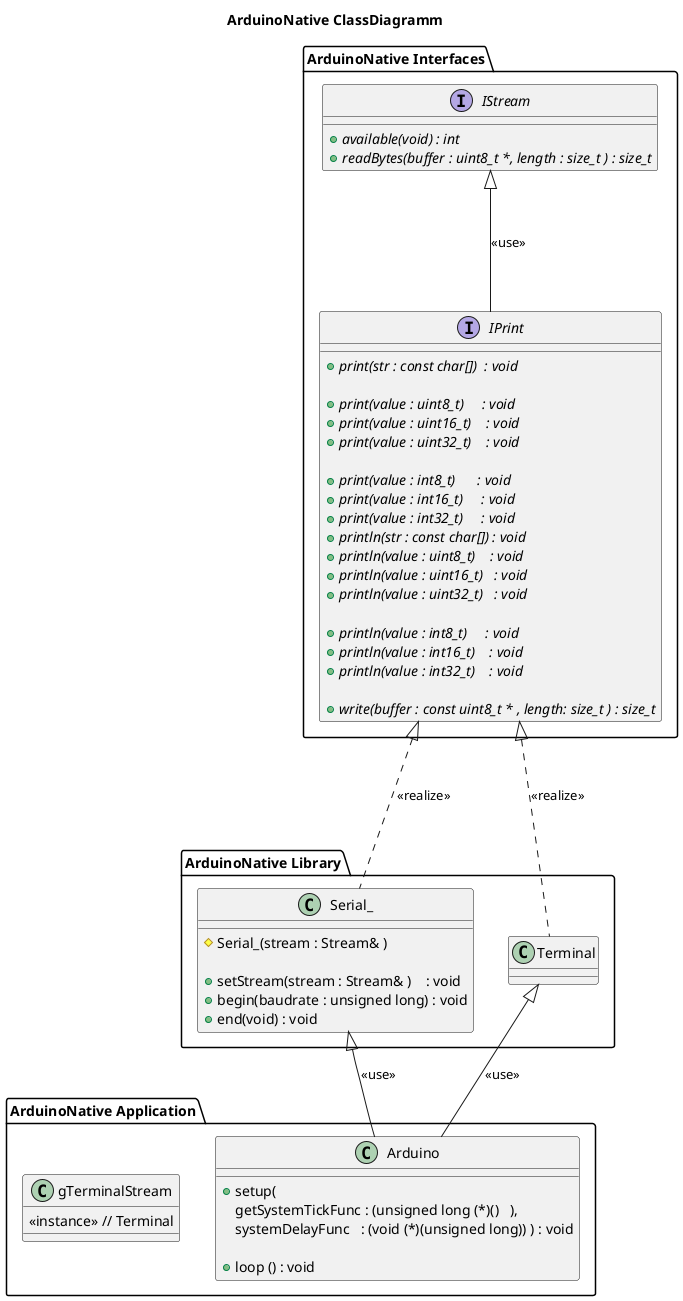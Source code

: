 @startuml ArduinoNative

title ArduinoNative ClassDiagramm

top to bottom direction
' --- left to right direction

'* output detailed or not : 0 == false *'
!$verbose = 0


package "ArduinoNative Interfaces" as Interfaces {

    interface "IPrint" as iPrint {
        + {abstract} print(str : const char[])  : void

        + {abstract} print(value : uint8_t)     : void
        + {abstract} print(value : uint16_t)    : void
        + {abstract} print(value : uint32_t)    : void

        + {abstract} print(value : int8_t)      : void
        + {abstract} print(value : int16_t)     : void
        + {abstract} print(value : int32_t)     : void
        '* with linefeed:  *'
        + {abstract} println(str : const char[]) : void
        + {abstract} println(value : uint8_t)    : void
        + {abstract} println(value : uint16_t)   : void
        + {abstract} println(value : uint32_t)   : void

        + {abstract} println(value : int8_t)     : void
        + {abstract} println(value : int16_t)    : void
        + {abstract} println(value : int32_t)    : void

        + {abstract} write(buffer : const uint8_t * , length: size_t ) : size_t
    }

    interface "IStream" as iStream {
        + {abstract} available(void) : int
        + {abstract} readBytes(buffer : uint8_t *, length : size_t ) : size_t
    }

    '* Stream.h : class Stream : public Print  *'
    iStream <|--- iPrint : <<use>>
    '*  TODO  <<derive>>  *'
}

package "ArduinoNative Library" as DeviceClasses {

    class "Serial_" as Serial_ {
        # Serial_(stream : Stream& )

        + setStream(stream : Stream& )    : void
        + begin(baudrate : unsigned long) : void
        + end(void) : void

'* --- https://plantuml.com/de/preprocessing   *'
!if ($verbose == 1)
        + print(str : const char[])    : void

        + print  (value : uint@_t)     : void
        + println(value : uint@_t)     : void

        + write(buffer : const uint8_t * , length: size_t ) : size_t

        + available(void) : int
        + readBytes(buffer : uint8_t *, length : size_t ) : size_t
!endif
    }

    '*   ??? iStream  <|... Serial_ : <<realize>> *'
    '*   ??? iStream  <|--- Serial_ : <<use>>     *'
    iPrint   <|... Serial_ : <<realize>>


    class "Terminal" as Terminal {
        '* default CTor, also calls Strem-CTor *'
!if ($verbose == 1)
        + print(str : const char[]) : void

        + print  (value : uint@_t)  : void
        + println(value : uint@_t)  : void

        + write(buffer : const uint8_t * , length: size_t ) : size_t

        + available(void) : int
        + readBytes(buffer : uint8_t *, length : size_t ) : size_t
!endif
    }

    '*   ???  iStream <|... Terminal : <<realize>>   *'
    iPrint  <|... Terminal : <<realize>>

' --- KD3!!! todo other methods
}

package "ArduinoNative Application" as Library {
    class "Arduino" as arduNameSpaceProxy  {

        + setup(
            getSystemTickFunc : (unsigned long (*)()   ),
            systemDelayFunc   : (void (*)(unsigned long)) ) : void

        + loop () : void
    }



    arduNameSpaceProxy -up-|> Terminal : <<use>>

    arduNameSpaceProxy -up-|> Serial_  : <<use>>

     gTerminalStream : <<instance>> // Terminal
}

' ---

@enduml
